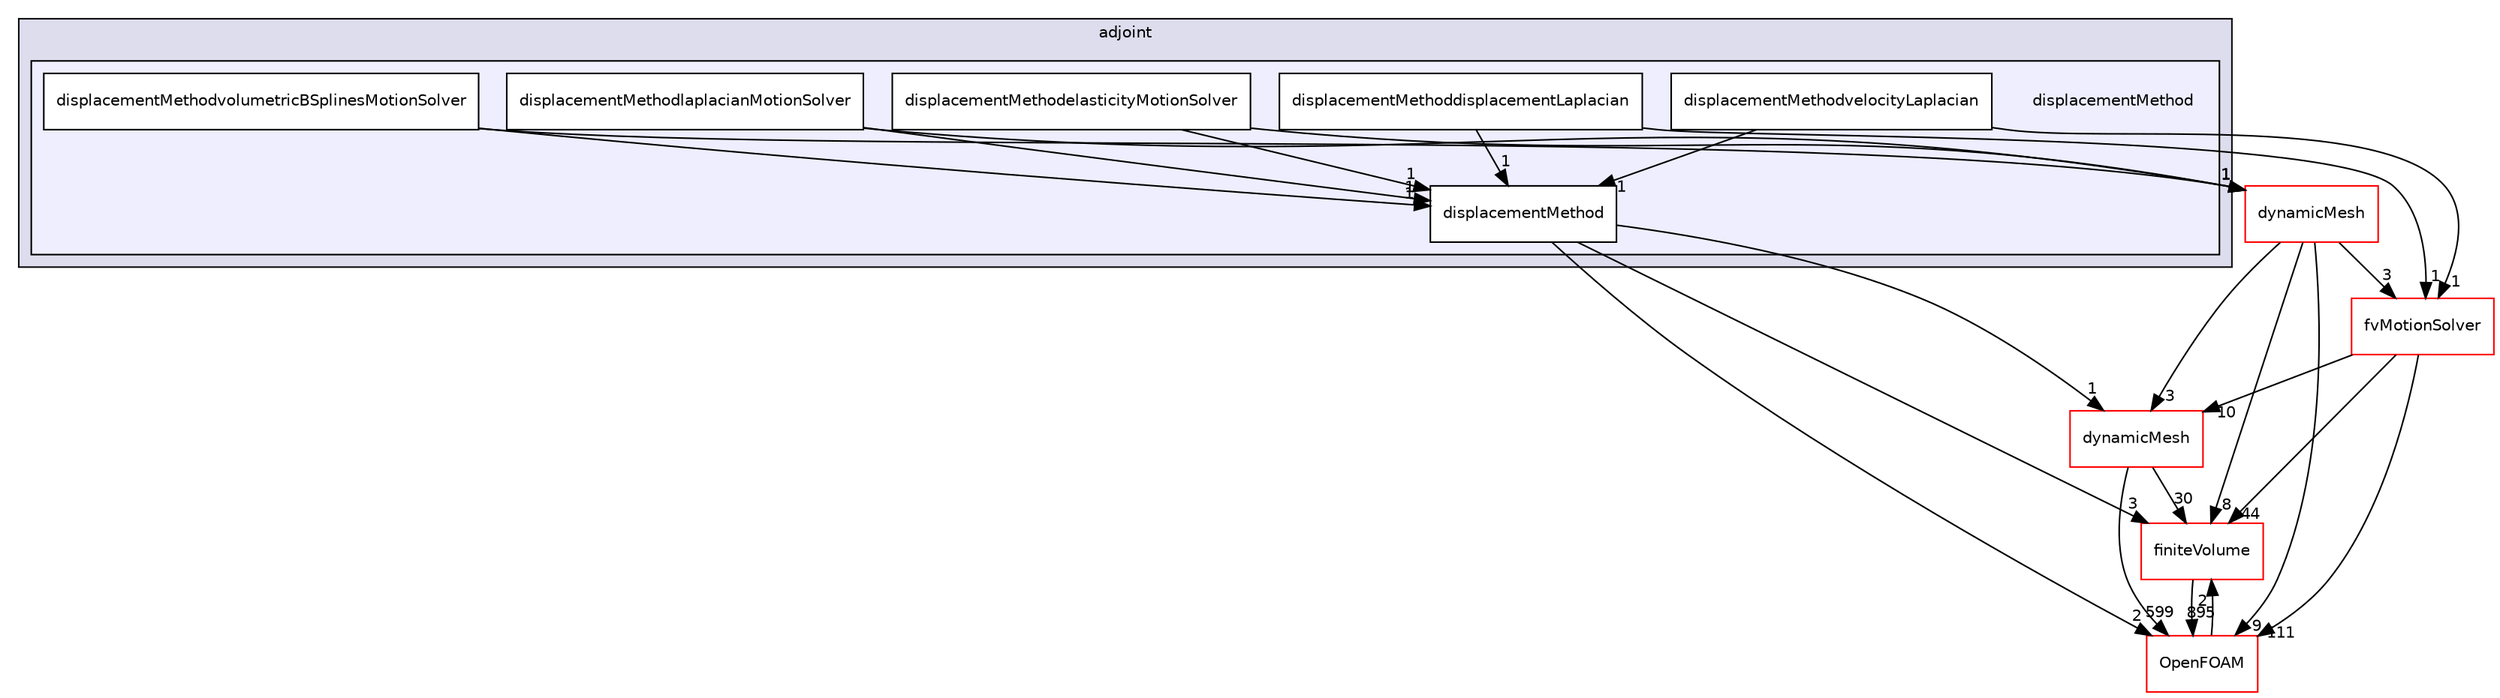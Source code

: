 digraph "src/optimisation/adjointOptimisation/adjoint/displacementMethod" {
  bgcolor=transparent;
  compound=true
  node [ fontsize="10", fontname="Helvetica"];
  edge [ labelfontsize="10", labelfontname="Helvetica"];
  subgraph clusterdir_ec068ce9daa9333922b6d138eb1e178a {
    graph [ bgcolor="#ddddee", pencolor="black", label="adjoint" fontname="Helvetica", fontsize="10", URL="dir_ec068ce9daa9333922b6d138eb1e178a.html"]
  subgraph clusterdir_36c1c593bb5d5a705c176492dbdd0852 {
    graph [ bgcolor="#eeeeff", pencolor="black", label="" URL="dir_36c1c593bb5d5a705c176492dbdd0852.html"];
    dir_36c1c593bb5d5a705c176492dbdd0852 [shape=plaintext label="displacementMethod"];
    dir_0931a545199bdf74458867235e0baf02 [shape=box label="displacementMethod" color="black" fillcolor="white" style="filled" URL="dir_0931a545199bdf74458867235e0baf02.html"];
    dir_ba064fea431f0e0170cdc17a539a7b34 [shape=box label="displacementMethoddisplacementLaplacian" color="black" fillcolor="white" style="filled" URL="dir_ba064fea431f0e0170cdc17a539a7b34.html"];
    dir_75c24ab8516aa7825802f653752570df [shape=box label="displacementMethodelasticityMotionSolver" color="black" fillcolor="white" style="filled" URL="dir_75c24ab8516aa7825802f653752570df.html"];
    dir_97f709cb40a7e3e64bac12d19d316f0a [shape=box label="displacementMethodlaplacianMotionSolver" color="black" fillcolor="white" style="filled" URL="dir_97f709cb40a7e3e64bac12d19d316f0a.html"];
    dir_e5a5540a8361059306d3e73b50754475 [shape=box label="displacementMethodvelocityLaplacian" color="black" fillcolor="white" style="filled" URL="dir_e5a5540a8361059306d3e73b50754475.html"];
    dir_448f878df9df5beb1f9e013c530c8c3d [shape=box label="displacementMethodvolumetricBSplinesMotionSolver" color="black" fillcolor="white" style="filled" URL="dir_448f878df9df5beb1f9e013c530c8c3d.html"];
  }
  }
  dir_9bd15774b555cf7259a6fa18f99fe99b [shape=box label="finiteVolume" color="red" URL="dir_9bd15774b555cf7259a6fa18f99fe99b.html"];
  dir_a3c15c1b3b2f5f0f260afae195a15ca3 [shape=box label="dynamicMesh" color="red" URL="dir_a3c15c1b3b2f5f0f260afae195a15ca3.html"];
  dir_63742796c427c97a292c80f7db71da36 [shape=box label="dynamicMesh" color="red" URL="dir_63742796c427c97a292c80f7db71da36.html"];
  dir_c5473ff19b20e6ec4dfe5c310b3778a8 [shape=box label="OpenFOAM" color="red" URL="dir_c5473ff19b20e6ec4dfe5c310b3778a8.html"];
  dir_f7091aeabaea36e4bb5fe5aa28ecbeff [shape=box label="fvMotionSolver" color="red" URL="dir_f7091aeabaea36e4bb5fe5aa28ecbeff.html"];
  dir_9bd15774b555cf7259a6fa18f99fe99b->dir_c5473ff19b20e6ec4dfe5c310b3778a8 [headlabel="895", labeldistance=1.5 headhref="dir_000814_002151.html"];
  dir_a3c15c1b3b2f5f0f260afae195a15ca3->dir_9bd15774b555cf7259a6fa18f99fe99b [headlabel="8", labeldistance=1.5 headhref="dir_002805_000814.html"];
  dir_a3c15c1b3b2f5f0f260afae195a15ca3->dir_63742796c427c97a292c80f7db71da36 [headlabel="3", labeldistance=1.5 headhref="dir_002805_000588.html"];
  dir_a3c15c1b3b2f5f0f260afae195a15ca3->dir_c5473ff19b20e6ec4dfe5c310b3778a8 [headlabel="9", labeldistance=1.5 headhref="dir_002805_002151.html"];
  dir_a3c15c1b3b2f5f0f260afae195a15ca3->dir_f7091aeabaea36e4bb5fe5aa28ecbeff [headlabel="3", labeldistance=1.5 headhref="dir_002805_001393.html"];
  dir_0931a545199bdf74458867235e0baf02->dir_9bd15774b555cf7259a6fa18f99fe99b [headlabel="3", labeldistance=1.5 headhref="dir_002799_000814.html"];
  dir_0931a545199bdf74458867235e0baf02->dir_63742796c427c97a292c80f7db71da36 [headlabel="1", labeldistance=1.5 headhref="dir_002799_000588.html"];
  dir_0931a545199bdf74458867235e0baf02->dir_c5473ff19b20e6ec4dfe5c310b3778a8 [headlabel="2", labeldistance=1.5 headhref="dir_002799_002151.html"];
  dir_97f709cb40a7e3e64bac12d19d316f0a->dir_a3c15c1b3b2f5f0f260afae195a15ca3 [headlabel="1", labeldistance=1.5 headhref="dir_002802_002805.html"];
  dir_97f709cb40a7e3e64bac12d19d316f0a->dir_0931a545199bdf74458867235e0baf02 [headlabel="1", labeldistance=1.5 headhref="dir_002802_002799.html"];
  dir_448f878df9df5beb1f9e013c530c8c3d->dir_a3c15c1b3b2f5f0f260afae195a15ca3 [headlabel="1", labeldistance=1.5 headhref="dir_002804_002805.html"];
  dir_448f878df9df5beb1f9e013c530c8c3d->dir_0931a545199bdf74458867235e0baf02 [headlabel="1", labeldistance=1.5 headhref="dir_002804_002799.html"];
  dir_63742796c427c97a292c80f7db71da36->dir_9bd15774b555cf7259a6fa18f99fe99b [headlabel="30", labeldistance=1.5 headhref="dir_000588_000814.html"];
  dir_63742796c427c97a292c80f7db71da36->dir_c5473ff19b20e6ec4dfe5c310b3778a8 [headlabel="599", labeldistance=1.5 headhref="dir_000588_002151.html"];
  dir_75c24ab8516aa7825802f653752570df->dir_a3c15c1b3b2f5f0f260afae195a15ca3 [headlabel="1", labeldistance=1.5 headhref="dir_002801_002805.html"];
  dir_75c24ab8516aa7825802f653752570df->dir_0931a545199bdf74458867235e0baf02 [headlabel="1", labeldistance=1.5 headhref="dir_002801_002799.html"];
  dir_ba064fea431f0e0170cdc17a539a7b34->dir_0931a545199bdf74458867235e0baf02 [headlabel="1", labeldistance=1.5 headhref="dir_002800_002799.html"];
  dir_ba064fea431f0e0170cdc17a539a7b34->dir_f7091aeabaea36e4bb5fe5aa28ecbeff [headlabel="1", labeldistance=1.5 headhref="dir_002800_001393.html"];
  dir_c5473ff19b20e6ec4dfe5c310b3778a8->dir_9bd15774b555cf7259a6fa18f99fe99b [headlabel="2", labeldistance=1.5 headhref="dir_002151_000814.html"];
  dir_f7091aeabaea36e4bb5fe5aa28ecbeff->dir_9bd15774b555cf7259a6fa18f99fe99b [headlabel="44", labeldistance=1.5 headhref="dir_001393_000814.html"];
  dir_f7091aeabaea36e4bb5fe5aa28ecbeff->dir_63742796c427c97a292c80f7db71da36 [headlabel="10", labeldistance=1.5 headhref="dir_001393_000588.html"];
  dir_f7091aeabaea36e4bb5fe5aa28ecbeff->dir_c5473ff19b20e6ec4dfe5c310b3778a8 [headlabel="111", labeldistance=1.5 headhref="dir_001393_002151.html"];
  dir_e5a5540a8361059306d3e73b50754475->dir_0931a545199bdf74458867235e0baf02 [headlabel="1", labeldistance=1.5 headhref="dir_002803_002799.html"];
  dir_e5a5540a8361059306d3e73b50754475->dir_f7091aeabaea36e4bb5fe5aa28ecbeff [headlabel="1", labeldistance=1.5 headhref="dir_002803_001393.html"];
}
